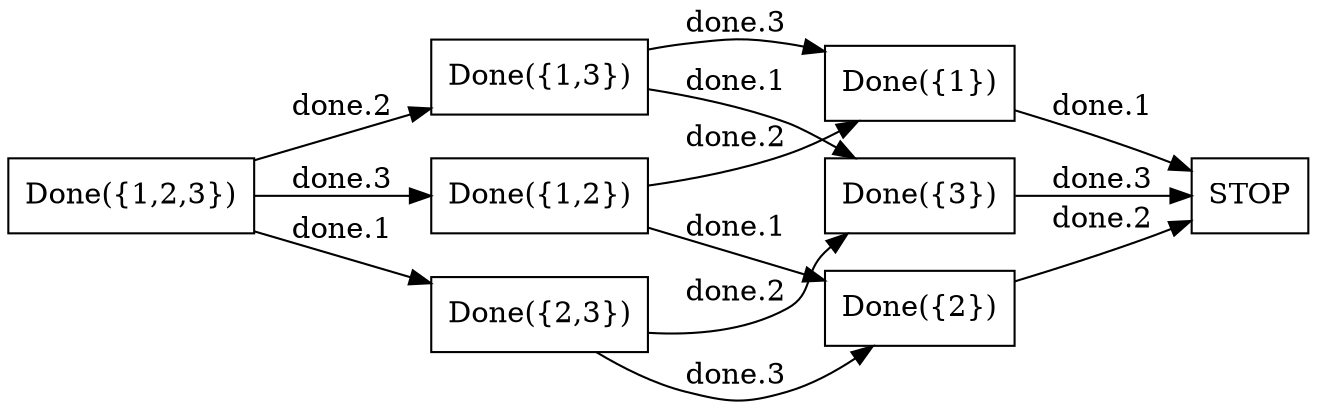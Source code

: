 digraph {
  rankdir=LR;
  bgcolor=transparent;
  node [bgcolor=white, shape=box, style=filled, fillcolor=white];

  done123 [label="Done({1,2,3})"];
  done12 [label="Done({1,2})"];
  done13 [label="Done({1,3})"];
  done23 [label="Done({2,3})"];
  done1 [label="Done({1})"];
  done2 [label="Done({2})"];
  done3 [label="Done({3})"];
  stop [label="STOP"];

  done123 -> done23 [label="done.1"];
  done12 -> done2 [label="done.1"];
  done13 -> done3 [label="done.1"];
  done1 -> stop [label="done.1"];

  done123 -> done13 [label="done.2"];
  done12 -> done1 [label="done.2"];
  done23 -> done3 [label="done.2"];
  done2 -> stop [label="done.2"];

  done123 -> done12 [label="done.3"];
  done13 -> done1 [label="done.3"];
  done23 -> done2 [label="done.3"];
  done3 -> stop [label="done.3"];
}
